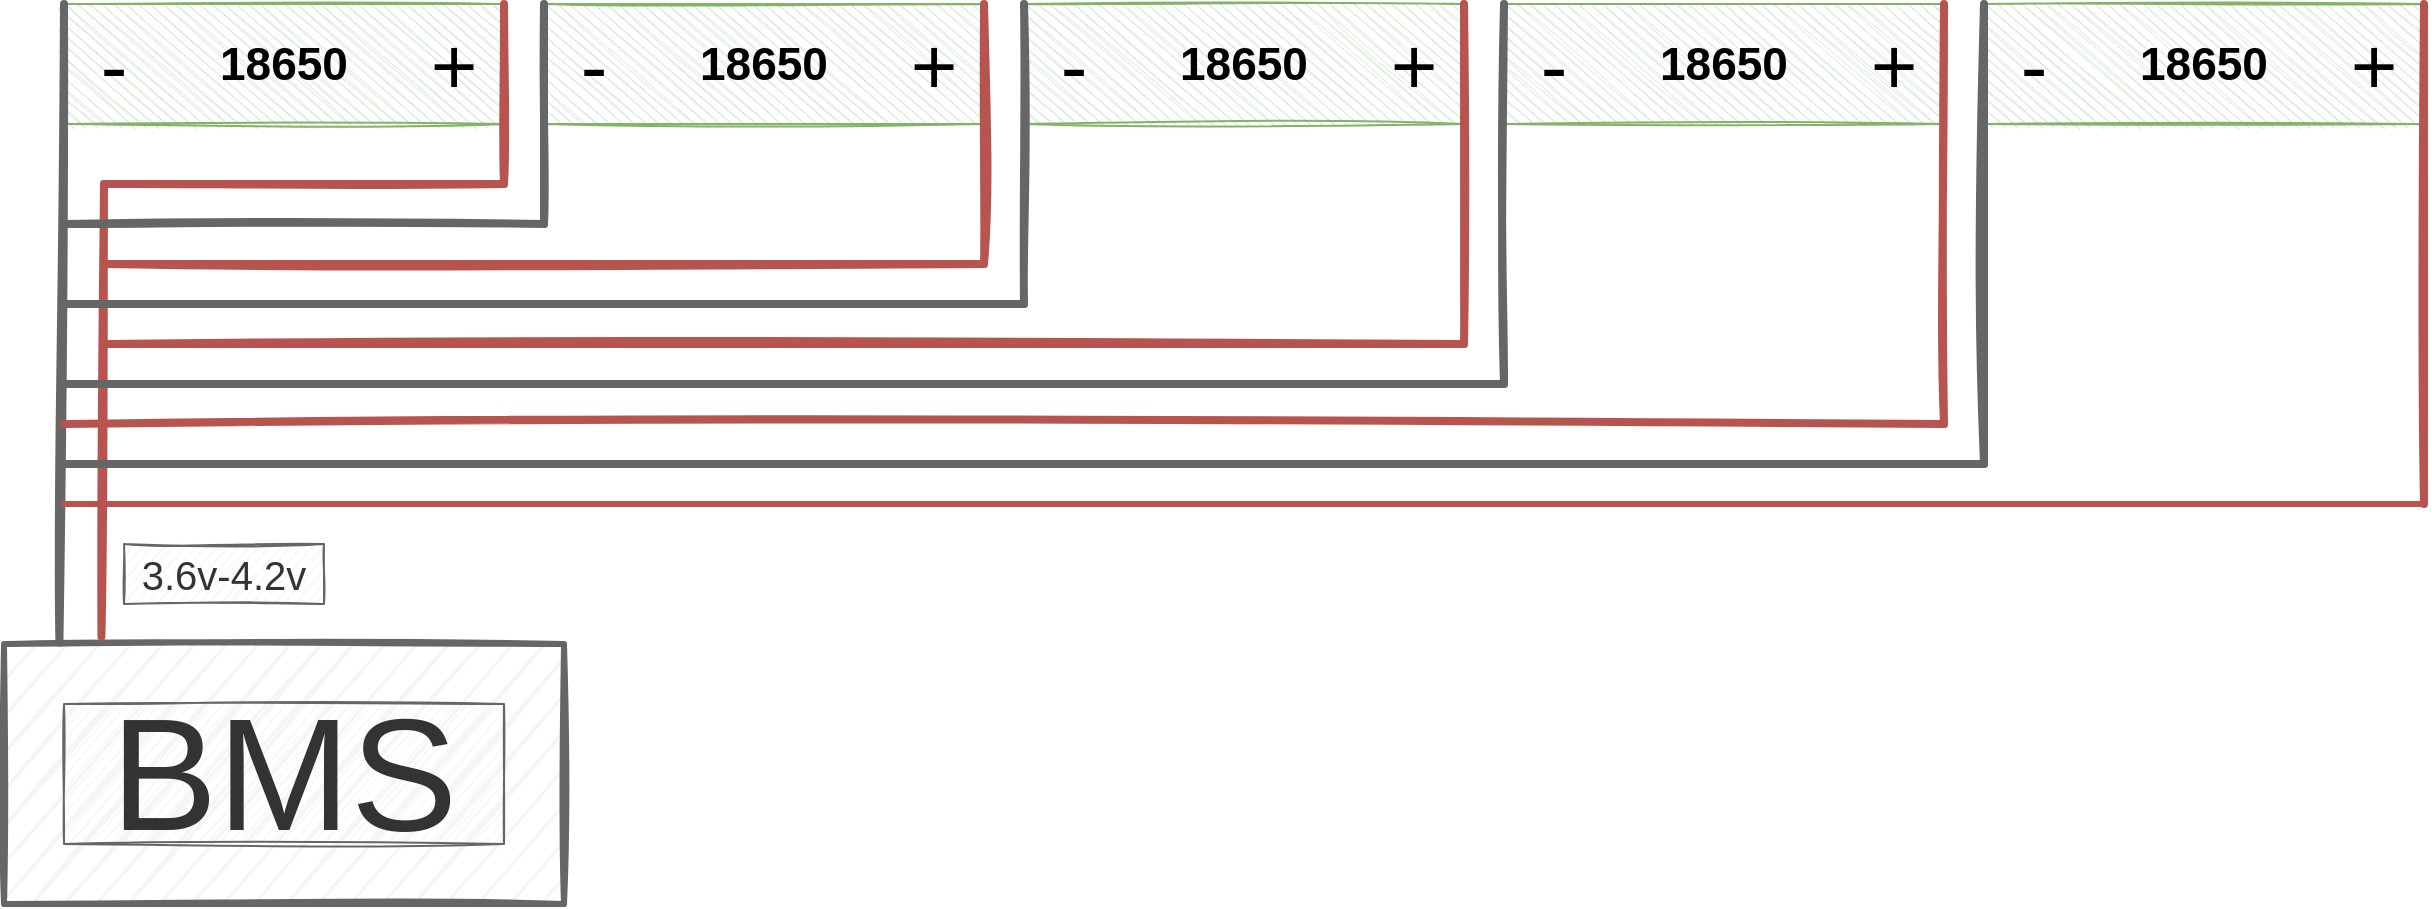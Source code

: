 <mxfile version="14.4.3" type="github">
  <diagram id="_PQn1Uy8t_eb8sXLkzAz" name="Page-1">
    <mxGraphModel dx="1718" dy="935" grid="1" gridSize="10" guides="1" tooltips="1" connect="1" arrows="1" fold="1" page="1" pageScale="1" pageWidth="850" pageHeight="1100" math="0" shadow="0">
      <root>
        <mxCell id="0" />
        <mxCell id="1" parent="0" />
        <mxCell id="i-8vvmm6yCiT5ENzY_J1-1" value="&lt;font size=&quot;1&quot;&gt;&lt;b style=&quot;font-size: 23px&quot;&gt;18650&lt;/b&gt;&lt;/font&gt;" style="rounded=0;whiteSpace=wrap;html=1;direction=south;fillColor=#d5e8d4;strokeColor=#82b366;sketch=1;" vertex="1" parent="1">
          <mxGeometry x="40" y="40" width="220" height="60" as="geometry" />
        </mxCell>
        <mxCell id="i-8vvmm6yCiT5ENzY_J1-6" value="&lt;font style=&quot;font-size: 40px&quot;&gt;+&lt;/font&gt;" style="text;html=1;strokeColor=none;fillColor=none;align=center;verticalAlign=middle;whiteSpace=wrap;rounded=0;sketch=1;" vertex="1" parent="1">
          <mxGeometry x="220" y="55" width="30" height="30" as="geometry" />
        </mxCell>
        <mxCell id="i-8vvmm6yCiT5ENzY_J1-7" value="&lt;font style=&quot;font-size: 40px&quot;&gt;-&lt;/font&gt;" style="text;html=1;strokeColor=none;fillColor=none;align=center;verticalAlign=middle;whiteSpace=wrap;rounded=0;sketch=1;" vertex="1" parent="1">
          <mxGeometry x="50" y="55" width="30" height="30" as="geometry" />
        </mxCell>
        <mxCell id="i-8vvmm6yCiT5ENzY_J1-10" value="" style="endArrow=none;html=1;strokeWidth=4;sketch=1;fillColor=#f8cecc;strokeColor=#b85450;" edge="1" parent="1">
          <mxGeometry width="50" height="50" relative="1" as="geometry">
            <mxPoint x="260" y="130" as="sourcePoint" />
            <mxPoint x="260" y="40" as="targetPoint" />
          </mxGeometry>
        </mxCell>
        <mxCell id="i-8vvmm6yCiT5ENzY_J1-11" value="" style="endArrow=none;html=1;strokeWidth=4;sketch=1;fillColor=#f5f5f5;strokeColor=#666666;shadow=0;exitX=0.099;exitY=-0.005;exitDx=0;exitDy=0;exitPerimeter=0;" edge="1" parent="1" source="i-8vvmm6yCiT5ENzY_J1-33">
          <mxGeometry width="50" height="50" relative="1" as="geometry">
            <mxPoint x="40" y="360" as="sourcePoint" />
            <mxPoint x="40" y="40" as="targetPoint" />
          </mxGeometry>
        </mxCell>
        <mxCell id="i-8vvmm6yCiT5ENzY_J1-12" value="&lt;font size=&quot;1&quot;&gt;&lt;b style=&quot;font-size: 23px&quot;&gt;18650&lt;/b&gt;&lt;/font&gt;" style="rounded=0;whiteSpace=wrap;html=1;direction=south;fillColor=#d5e8d4;strokeColor=#82b366;sketch=1;" vertex="1" parent="1">
          <mxGeometry x="280" y="40" width="220" height="60" as="geometry" />
        </mxCell>
        <mxCell id="i-8vvmm6yCiT5ENzY_J1-13" value="&lt;font style=&quot;font-size: 40px&quot;&gt;+&lt;/font&gt;" style="text;html=1;strokeColor=none;fillColor=none;align=center;verticalAlign=middle;whiteSpace=wrap;rounded=0;sketch=1;" vertex="1" parent="1">
          <mxGeometry x="460" y="55" width="30" height="30" as="geometry" />
        </mxCell>
        <mxCell id="i-8vvmm6yCiT5ENzY_J1-14" value="&lt;font style=&quot;font-size: 40px&quot;&gt;-&lt;/font&gt;" style="text;html=1;strokeColor=none;fillColor=none;align=center;verticalAlign=middle;whiteSpace=wrap;rounded=0;sketch=1;" vertex="1" parent="1">
          <mxGeometry x="290" y="55" width="30" height="30" as="geometry" />
        </mxCell>
        <mxCell id="i-8vvmm6yCiT5ENzY_J1-15" value="" style="endArrow=none;html=1;strokeWidth=4;sketch=1;fillColor=#f8cecc;strokeColor=#b85450;" edge="1" parent="1">
          <mxGeometry width="50" height="50" relative="1" as="geometry">
            <mxPoint x="500" y="170" as="sourcePoint" />
            <mxPoint x="500" y="40" as="targetPoint" />
          </mxGeometry>
        </mxCell>
        <mxCell id="i-8vvmm6yCiT5ENzY_J1-16" value="" style="endArrow=none;html=1;strokeWidth=4;sketch=1;fillColor=#f5f5f5;strokeColor=#666666;" edge="1" parent="1">
          <mxGeometry width="50" height="50" relative="1" as="geometry">
            <mxPoint x="280" y="150" as="sourcePoint" />
            <mxPoint x="280" y="40" as="targetPoint" />
          </mxGeometry>
        </mxCell>
        <mxCell id="i-8vvmm6yCiT5ENzY_J1-17" value="&lt;font size=&quot;1&quot;&gt;&lt;b style=&quot;font-size: 23px&quot;&gt;18650&lt;/b&gt;&lt;/font&gt;" style="rounded=0;whiteSpace=wrap;html=1;direction=south;fillColor=#d5e8d4;strokeColor=#82b366;sketch=1;" vertex="1" parent="1">
          <mxGeometry x="520" y="40" width="220" height="60" as="geometry" />
        </mxCell>
        <mxCell id="i-8vvmm6yCiT5ENzY_J1-18" value="&lt;font style=&quot;font-size: 40px&quot;&gt;+&lt;/font&gt;" style="text;html=1;strokeColor=none;fillColor=none;align=center;verticalAlign=middle;whiteSpace=wrap;rounded=0;sketch=1;" vertex="1" parent="1">
          <mxGeometry x="700" y="55" width="30" height="30" as="geometry" />
        </mxCell>
        <mxCell id="i-8vvmm6yCiT5ENzY_J1-19" value="&lt;font style=&quot;font-size: 40px&quot;&gt;-&lt;/font&gt;" style="text;html=1;strokeColor=none;fillColor=none;align=center;verticalAlign=middle;whiteSpace=wrap;rounded=0;sketch=1;" vertex="1" parent="1">
          <mxGeometry x="530" y="55" width="30" height="30" as="geometry" />
        </mxCell>
        <mxCell id="i-8vvmm6yCiT5ENzY_J1-20" value="" style="endArrow=none;html=1;strokeWidth=4;sketch=1;fillColor=#f8cecc;strokeColor=#b85450;" edge="1" parent="1">
          <mxGeometry width="50" height="50" relative="1" as="geometry">
            <mxPoint x="740" y="210" as="sourcePoint" />
            <mxPoint x="740" y="40" as="targetPoint" />
          </mxGeometry>
        </mxCell>
        <mxCell id="i-8vvmm6yCiT5ENzY_J1-21" value="" style="endArrow=none;html=1;strokeWidth=4;sketch=1;fillColor=#f5f5f5;strokeColor=#666666;" edge="1" parent="1">
          <mxGeometry width="50" height="50" relative="1" as="geometry">
            <mxPoint x="520" y="190" as="sourcePoint" />
            <mxPoint x="520" y="40" as="targetPoint" />
          </mxGeometry>
        </mxCell>
        <mxCell id="i-8vvmm6yCiT5ENzY_J1-22" value="&lt;font size=&quot;1&quot;&gt;&lt;b style=&quot;font-size: 23px&quot;&gt;18650&lt;/b&gt;&lt;/font&gt;" style="rounded=0;whiteSpace=wrap;html=1;direction=south;fillColor=#d5e8d4;strokeColor=#82b366;sketch=1;" vertex="1" parent="1">
          <mxGeometry x="760" y="40" width="220" height="60" as="geometry" />
        </mxCell>
        <mxCell id="i-8vvmm6yCiT5ENzY_J1-23" value="&lt;font style=&quot;font-size: 40px&quot;&gt;+&lt;/font&gt;" style="text;html=1;strokeColor=none;fillColor=none;align=center;verticalAlign=middle;whiteSpace=wrap;rounded=0;sketch=1;" vertex="1" parent="1">
          <mxGeometry x="940" y="55" width="30" height="30" as="geometry" />
        </mxCell>
        <mxCell id="i-8vvmm6yCiT5ENzY_J1-24" value="&lt;font style=&quot;font-size: 40px&quot;&gt;-&lt;/font&gt;" style="text;html=1;strokeColor=none;fillColor=none;align=center;verticalAlign=middle;whiteSpace=wrap;rounded=0;sketch=1;" vertex="1" parent="1">
          <mxGeometry x="770" y="55" width="30" height="30" as="geometry" />
        </mxCell>
        <mxCell id="i-8vvmm6yCiT5ENzY_J1-25" value="" style="endArrow=none;html=1;strokeWidth=4;sketch=1;fillColor=#f8cecc;strokeColor=#b85450;" edge="1" parent="1">
          <mxGeometry width="50" height="50" relative="1" as="geometry">
            <mxPoint x="980" y="250" as="sourcePoint" />
            <mxPoint x="980" y="40" as="targetPoint" />
          </mxGeometry>
        </mxCell>
        <mxCell id="i-8vvmm6yCiT5ENzY_J1-26" value="" style="endArrow=none;html=1;strokeWidth=4;sketch=1;fillColor=#f5f5f5;strokeColor=#666666;" edge="1" parent="1">
          <mxGeometry width="50" height="50" relative="1" as="geometry">
            <mxPoint x="760" y="230" as="sourcePoint" />
            <mxPoint x="760" y="40" as="targetPoint" />
          </mxGeometry>
        </mxCell>
        <mxCell id="i-8vvmm6yCiT5ENzY_J1-27" value="&lt;font size=&quot;1&quot;&gt;&lt;b style=&quot;font-size: 23px&quot;&gt;18650&lt;/b&gt;&lt;/font&gt;" style="rounded=0;whiteSpace=wrap;html=1;direction=south;fillColor=#d5e8d4;strokeColor=#82b366;sketch=1;" vertex="1" parent="1">
          <mxGeometry x="1000" y="40" width="220" height="60" as="geometry" />
        </mxCell>
        <mxCell id="i-8vvmm6yCiT5ENzY_J1-28" value="&lt;font style=&quot;font-size: 40px&quot;&gt;+&lt;/font&gt;" style="text;html=1;strokeColor=none;fillColor=none;align=center;verticalAlign=middle;whiteSpace=wrap;rounded=0;sketch=1;" vertex="1" parent="1">
          <mxGeometry x="1180" y="55" width="30" height="30" as="geometry" />
        </mxCell>
        <mxCell id="i-8vvmm6yCiT5ENzY_J1-29" value="&lt;font style=&quot;font-size: 40px&quot;&gt;-&lt;/font&gt;" style="text;html=1;strokeColor=none;fillColor=none;align=center;verticalAlign=middle;whiteSpace=wrap;rounded=0;sketch=1;" vertex="1" parent="1">
          <mxGeometry x="1010" y="55" width="30" height="30" as="geometry" />
        </mxCell>
        <mxCell id="i-8vvmm6yCiT5ENzY_J1-30" value="" style="endArrow=none;html=1;strokeWidth=4;sketch=1;fillColor=#f8cecc;strokeColor=#b85450;" edge="1" parent="1">
          <mxGeometry width="50" height="50" relative="1" as="geometry">
            <mxPoint x="1220" y="290" as="sourcePoint" />
            <mxPoint x="1220" y="40" as="targetPoint" />
          </mxGeometry>
        </mxCell>
        <mxCell id="i-8vvmm6yCiT5ENzY_J1-31" value="" style="endArrow=none;html=1;strokeWidth=4;sketch=1;fillColor=#f5f5f5;strokeColor=#666666;" edge="1" parent="1">
          <mxGeometry width="50" height="50" relative="1" as="geometry">
            <mxPoint x="1000" y="270" as="sourcePoint" />
            <mxPoint x="1000" y="40" as="targetPoint" />
          </mxGeometry>
        </mxCell>
        <mxCell id="i-8vvmm6yCiT5ENzY_J1-33" value="" style="rounded=0;whiteSpace=wrap;html=1;sketch=1;strokeWidth=3;strokeColor=#666666;fontColor=#333333;fillColor=#f5f5f5;" vertex="1" parent="1">
          <mxGeometry x="10" y="360" width="280" height="130" as="geometry" />
        </mxCell>
        <mxCell id="i-8vvmm6yCiT5ENzY_J1-34" value="" style="endArrow=none;html=1;strokeWidth=4;sketch=1;fillColor=#f8cecc;strokeColor=#b85450;exitX=0.174;exitY=-0.028;exitDx=0;exitDy=0;exitPerimeter=0;" edge="1" parent="1" source="i-8vvmm6yCiT5ENzY_J1-33">
          <mxGeometry width="50" height="50" relative="1" as="geometry">
            <mxPoint x="170.0" y="130" as="sourcePoint" />
            <mxPoint x="60" y="130" as="targetPoint" />
          </mxGeometry>
        </mxCell>
        <mxCell id="i-8vvmm6yCiT5ENzY_J1-35" value="" style="endArrow=none;html=1;strokeWidth=4;sketch=1;fillColor=#f8cecc;strokeColor=#b85450;" edge="1" parent="1">
          <mxGeometry width="50" height="50" relative="1" as="geometry">
            <mxPoint x="60" y="130" as="sourcePoint" />
            <mxPoint x="260" y="130" as="targetPoint" />
          </mxGeometry>
        </mxCell>
        <mxCell id="i-8vvmm6yCiT5ENzY_J1-36" value="" style="endArrow=none;html=1;strokeWidth=4;sketch=1;fillColor=#f5f5f5;strokeColor=#666666;" edge="1" parent="1">
          <mxGeometry width="50" height="50" relative="1" as="geometry">
            <mxPoint x="40" y="150" as="sourcePoint" />
            <mxPoint x="280" y="150" as="targetPoint" />
          </mxGeometry>
        </mxCell>
        <mxCell id="i-8vvmm6yCiT5ENzY_J1-37" value="" style="endArrow=none;html=1;strokeWidth=4;sketch=1;fillColor=#f8cecc;strokeColor=#b85450;" edge="1" parent="1">
          <mxGeometry width="50" height="50" relative="1" as="geometry">
            <mxPoint x="60" y="170" as="sourcePoint" />
            <mxPoint x="500" y="170" as="targetPoint" />
          </mxGeometry>
        </mxCell>
        <mxCell id="i-8vvmm6yCiT5ENzY_J1-39" value="" style="endArrow=none;html=1;strokeWidth=4;sketch=1;fillColor=#f5f5f5;strokeColor=#666666;" edge="1" parent="1">
          <mxGeometry width="50" height="50" relative="1" as="geometry">
            <mxPoint x="40" y="190" as="sourcePoint" />
            <mxPoint x="520" y="190" as="targetPoint" />
          </mxGeometry>
        </mxCell>
        <mxCell id="i-8vvmm6yCiT5ENzY_J1-40" value="" style="endArrow=none;html=1;strokeWidth=4;sketch=1;fillColor=#f8cecc;strokeColor=#b85450;" edge="1" parent="1">
          <mxGeometry width="50" height="50" relative="1" as="geometry">
            <mxPoint x="60" y="210" as="sourcePoint" />
            <mxPoint x="740" y="210" as="targetPoint" />
          </mxGeometry>
        </mxCell>
        <mxCell id="i-8vvmm6yCiT5ENzY_J1-41" value="" style="endArrow=none;html=1;strokeWidth=4;sketch=1;fillColor=#f5f5f5;strokeColor=#666666;" edge="1" parent="1">
          <mxGeometry width="50" height="50" relative="1" as="geometry">
            <mxPoint x="40" y="230" as="sourcePoint" />
            <mxPoint x="760" y="230" as="targetPoint" />
          </mxGeometry>
        </mxCell>
        <mxCell id="i-8vvmm6yCiT5ENzY_J1-42" value="" style="endArrow=none;html=1;strokeWidth=4;sketch=1;fillColor=#f8cecc;strokeColor=#b85450;" edge="1" parent="1">
          <mxGeometry width="50" height="50" relative="1" as="geometry">
            <mxPoint x="40" y="250" as="sourcePoint" />
            <mxPoint x="980" y="250" as="targetPoint" />
          </mxGeometry>
        </mxCell>
        <mxCell id="i-8vvmm6yCiT5ENzY_J1-43" value="" style="endArrow=none;html=1;strokeWidth=4;sketch=1;fillColor=#f5f5f5;strokeColor=#666666;" edge="1" parent="1">
          <mxGeometry width="50" height="50" relative="1" as="geometry">
            <mxPoint x="40" y="270" as="sourcePoint" />
            <mxPoint x="1000" y="270" as="targetPoint" />
          </mxGeometry>
        </mxCell>
        <mxCell id="i-8vvmm6yCiT5ENzY_J1-44" value="" style="endArrow=none;html=1;strokeWidth=3;sketch=1;fillColor=#f8cecc;strokeColor=#b85450;" edge="1" parent="1">
          <mxGeometry width="50" height="50" relative="1" as="geometry">
            <mxPoint x="40" y="290" as="sourcePoint" />
            <mxPoint x="1220" y="290" as="targetPoint" />
          </mxGeometry>
        </mxCell>
        <mxCell id="i-8vvmm6yCiT5ENzY_J1-45" value="&lt;font style=&quot;font-size: 80px&quot;&gt;BMS&lt;/font&gt;" style="text;html=1;strokeColor=#666666;fillColor=#f5f5f5;align=center;verticalAlign=middle;whiteSpace=wrap;rounded=0;sketch=1;fontColor=#333333;" vertex="1" parent="1">
          <mxGeometry x="40" y="390" width="220" height="70" as="geometry" />
        </mxCell>
        <mxCell id="i-8vvmm6yCiT5ENzY_J1-49" value="&lt;font style=&quot;font-size: 20px&quot;&gt;3.6v-4.2v&lt;/font&gt;" style="text;html=1;strokeColor=#666666;fillColor=#f5f5f5;align=center;verticalAlign=middle;whiteSpace=wrap;rounded=0;sketch=1;fontColor=#333333;" vertex="1" parent="1">
          <mxGeometry x="70" y="310" width="100" height="30" as="geometry" />
        </mxCell>
      </root>
    </mxGraphModel>
  </diagram>
</mxfile>
